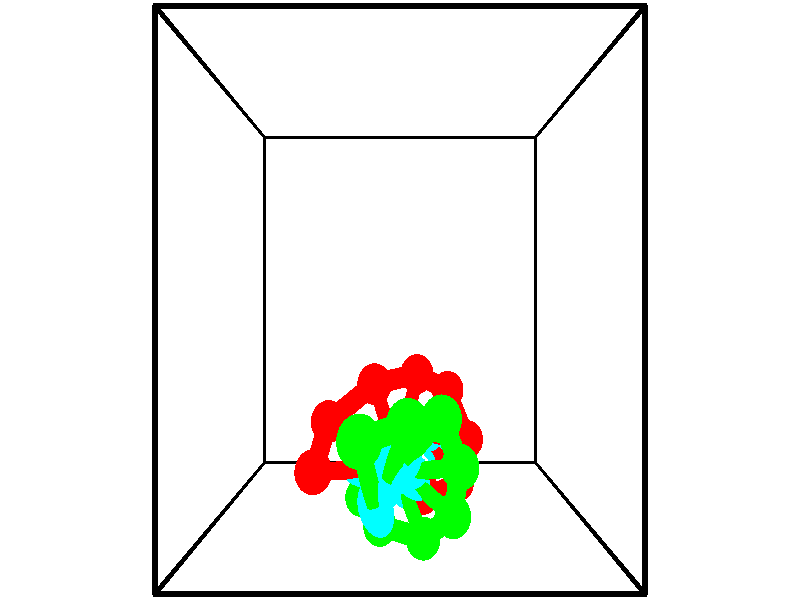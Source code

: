 // switches for output
#declare DRAW_BASES = 1; // possible values are 0, 1; only relevant for DNA ribbons
#declare DRAW_BASES_TYPE = 3; // possible values are 1, 2, 3; only relevant for DNA ribbons
#declare DRAW_FOG = 0; // set to 1 to enable fog

#include "colors.inc"

#include "transforms.inc"
background { rgb <1, 1, 1>}

#default {
   normal{
       ripples 0.25
       frequency 0.20
       turbulence 0.2
       lambda 5
   }
	finish {
		phong 0.1
		phong_size 40.
	}
}

// original window dimensions: 1024x640


// camera settings

camera {
	sky <-0, 1, 0>
	up <-0, 1, 0>
	right 1.6 * <1, 0, 0>
	location <2.5, 2.5, 11.1562>
	look_at <2.5, 2.5, 2.5>
	direction <0, 0, -8.6562>
	angle 67.0682
}


# declare cpy_camera_pos = <2.5, 2.5, 11.1562>;
# if (DRAW_FOG = 1)
fog {
	fog_type 2
	up vnormalize(cpy_camera_pos)
	color rgbt<1,1,1,0.3>
	distance 1e-5
	fog_alt 3e-3
	fog_offset 4
}
# end


// LIGHTS

# declare lum = 6;
global_settings {
	ambient_light rgb lum * <0.05, 0.05, 0.05>
	max_trace_level 15
}# declare cpy_direct_light_amount = 0.25;
light_source
{	1000 * <-1, -1, 1>,
	rgb lum * cpy_direct_light_amount
	parallel
}

light_source
{	1000 * <1, 1, -1>,
	rgb lum * cpy_direct_light_amount
	parallel
}

// strand 0

// nucleotide -1

// particle -1
sphere {
	<2.906823, -0.319038, 0.770425> 0.250000
	pigment { color rgbt <1,0,0,0> }
	no_shadow
}
cylinder {
	<3.075977, 0.027203, 0.663168>,  <3.177470, 0.234947, 0.598814>, 0.100000
	pigment { color rgbt <1,0,0,0> }
	no_shadow
}
cylinder {
	<3.075977, 0.027203, 0.663168>,  <2.906823, -0.319038, 0.770425>, 0.100000
	pigment { color rgbt <1,0,0,0> }
	no_shadow
}

// particle -1
sphere {
	<3.075977, 0.027203, 0.663168> 0.100000
	pigment { color rgbt <1,0,0,0> }
	no_shadow
}
sphere {
	0, 1
	scale<0.080000,0.200000,0.300000>
	matrix <-0.465689, 0.461429, 0.755127,
		0.777368, -0.194462, 0.598233,
		0.422886, 0.865602, -0.268142,
		3.202843, 0.286883, 0.582725>
	pigment { color rgbt <0,1,1,0> }
	no_shadow
}
cylinder {
	<3.470017, -0.018672, 1.160273>,  <2.906823, -0.319038, 0.770425>, 0.130000
	pigment { color rgbt <1,0,0,0> }
	no_shadow
}

// nucleotide -1

// particle -1
sphere {
	<3.470017, -0.018672, 1.160273> 0.250000
	pigment { color rgbt <1,0,0,0> }
	no_shadow
}
cylinder {
	<3.228123, 0.246586, 0.983849>,  <3.082986, 0.405741, 0.877994>, 0.100000
	pigment { color rgbt <1,0,0,0> }
	no_shadow
}
cylinder {
	<3.228123, 0.246586, 0.983849>,  <3.470017, -0.018672, 1.160273>, 0.100000
	pigment { color rgbt <1,0,0,0> }
	no_shadow
}

// particle -1
sphere {
	<3.228123, 0.246586, 0.983849> 0.100000
	pigment { color rgbt <1,0,0,0> }
	no_shadow
}
sphere {
	0, 1
	scale<0.080000,0.200000,0.300000>
	matrix <-0.230314, 0.384523, 0.893922,
		0.762398, 0.642169, -0.079804,
		-0.604736, 0.663144, -0.441060,
		3.046702, 0.445529, 0.851530>
	pigment { color rgbt <0,1,1,0> }
	no_shadow
}
cylinder {
	<3.586643, 0.630837, 1.419970>,  <3.470017, -0.018672, 1.160273>, 0.130000
	pigment { color rgbt <1,0,0,0> }
	no_shadow
}

// nucleotide -1

// particle -1
sphere {
	<3.586643, 0.630837, 1.419970> 0.250000
	pigment { color rgbt <1,0,0,0> }
	no_shadow
}
cylinder {
	<3.202288, 0.624912, 1.309355>,  <2.971674, 0.621357, 1.242985>, 0.100000
	pigment { color rgbt <1,0,0,0> }
	no_shadow
}
cylinder {
	<3.202288, 0.624912, 1.309355>,  <3.586643, 0.630837, 1.419970>, 0.100000
	pigment { color rgbt <1,0,0,0> }
	no_shadow
}

// particle -1
sphere {
	<3.202288, 0.624912, 1.309355> 0.100000
	pigment { color rgbt <1,0,0,0> }
	no_shadow
}
sphere {
	0, 1
	scale<0.080000,0.200000,0.300000>
	matrix <-0.272019, 0.237803, 0.932446,
		0.051951, 0.971201, -0.232531,
		-0.960889, -0.014812, -0.276539,
		2.914021, 0.620469, 1.226393>
	pigment { color rgbt <0,1,1,0> }
	no_shadow
}
cylinder {
	<3.254533, 1.312861, 1.595528>,  <3.586643, 0.630837, 1.419970>, 0.130000
	pigment { color rgbt <1,0,0,0> }
	no_shadow
}

// nucleotide -1

// particle -1
sphere {
	<3.254533, 1.312861, 1.595528> 0.250000
	pigment { color rgbt <1,0,0,0> }
	no_shadow
}
cylinder {
	<2.988068, 1.014580, 1.590553>,  <2.828189, 0.835611, 1.587568>, 0.100000
	pigment { color rgbt <1,0,0,0> }
	no_shadow
}
cylinder {
	<2.988068, 1.014580, 1.590553>,  <3.254533, 1.312861, 1.595528>, 0.100000
	pigment { color rgbt <1,0,0,0> }
	no_shadow
}

// particle -1
sphere {
	<2.988068, 1.014580, 1.590553> 0.100000
	pigment { color rgbt <1,0,0,0> }
	no_shadow
}
sphere {
	0, 1
	scale<0.080000,0.200000,0.300000>
	matrix <-0.206935, 0.168789, 0.963685,
		-0.716523, 0.644544, -0.266754,
		-0.666162, -0.745703, -0.012438,
		2.788219, 0.790869, 1.586822>
	pigment { color rgbt <0,1,1,0> }
	no_shadow
}
cylinder {
	<2.756910, 1.567093, 2.029973>,  <3.254533, 1.312861, 1.595528>, 0.130000
	pigment { color rgbt <1,0,0,0> }
	no_shadow
}

// nucleotide -1

// particle -1
sphere {
	<2.756910, 1.567093, 2.029973> 0.250000
	pigment { color rgbt <1,0,0,0> }
	no_shadow
}
cylinder {
	<2.660664, 1.179222, 2.012869>,  <2.602916, 0.946499, 2.002606>, 0.100000
	pigment { color rgbt <1,0,0,0> }
	no_shadow
}
cylinder {
	<2.660664, 1.179222, 2.012869>,  <2.756910, 1.567093, 2.029973>, 0.100000
	pigment { color rgbt <1,0,0,0> }
	no_shadow
}

// particle -1
sphere {
	<2.660664, 1.179222, 2.012869> 0.100000
	pigment { color rgbt <1,0,0,0> }
	no_shadow
}
sphere {
	0, 1
	scale<0.080000,0.200000,0.300000>
	matrix <-0.414577, 0.062839, 0.907842,
		-0.877628, 0.236168, -0.417126,
		-0.240615, -0.969678, -0.042761,
		2.588479, 0.888319, 2.000041>
	pigment { color rgbt <0,1,1,0> }
	no_shadow
}
cylinder {
	<2.130019, 1.481947, 2.379459>,  <2.756910, 1.567093, 2.029973>, 0.130000
	pigment { color rgbt <1,0,0,0> }
	no_shadow
}

// nucleotide -1

// particle -1
sphere {
	<2.130019, 1.481947, 2.379459> 0.250000
	pigment { color rgbt <1,0,0,0> }
	no_shadow
}
cylinder {
	<2.271475, 1.108257, 2.398060>,  <2.356348, 0.884043, 2.409220>, 0.100000
	pigment { color rgbt <1,0,0,0> }
	no_shadow
}
cylinder {
	<2.271475, 1.108257, 2.398060>,  <2.130019, 1.481947, 2.379459>, 0.100000
	pigment { color rgbt <1,0,0,0> }
	no_shadow
}

// particle -1
sphere {
	<2.271475, 1.108257, 2.398060> 0.100000
	pigment { color rgbt <1,0,0,0> }
	no_shadow
}
sphere {
	0, 1
	scale<0.080000,0.200000,0.300000>
	matrix <-0.297103, -0.065047, 0.952627,
		-0.886944, -0.350702, -0.300565,
		0.353639, -0.934225, 0.046502,
		2.377567, 0.827990, 2.412010>
	pigment { color rgbt <0,1,1,0> }
	no_shadow
}
cylinder {
	<1.485129, 1.061735, 2.575133>,  <2.130019, 1.481947, 2.379459>, 0.130000
	pigment { color rgbt <1,0,0,0> }
	no_shadow
}

// nucleotide -1

// particle -1
sphere {
	<1.485129, 1.061735, 2.575133> 0.250000
	pigment { color rgbt <1,0,0,0> }
	no_shadow
}
cylinder {
	<1.829523, 0.888683, 2.682117>,  <2.036160, 0.784852, 2.746308>, 0.100000
	pigment { color rgbt <1,0,0,0> }
	no_shadow
}
cylinder {
	<1.829523, 0.888683, 2.682117>,  <1.485129, 1.061735, 2.575133>, 0.100000
	pigment { color rgbt <1,0,0,0> }
	no_shadow
}

// particle -1
sphere {
	<1.829523, 0.888683, 2.682117> 0.100000
	pigment { color rgbt <1,0,0,0> }
	no_shadow
}
sphere {
	0, 1
	scale<0.080000,0.200000,0.300000>
	matrix <-0.338561, -0.095041, 0.936132,
		-0.379578, -0.896549, -0.228300,
		0.860986, -0.432629, 0.267461,
		2.087819, 0.758895, 2.762356>
	pigment { color rgbt <0,1,1,0> }
	no_shadow
}
cylinder {
	<1.342257, 0.586989, 3.095196>,  <1.485129, 1.061735, 2.575133>, 0.130000
	pigment { color rgbt <1,0,0,0> }
	no_shadow
}

// nucleotide -1

// particle -1
sphere {
	<1.342257, 0.586989, 3.095196> 0.250000
	pigment { color rgbt <1,0,0,0> }
	no_shadow
}
cylinder {
	<1.738939, 0.613590, 3.139189>,  <1.976949, 0.629551, 3.165584>, 0.100000
	pigment { color rgbt <1,0,0,0> }
	no_shadow
}
cylinder {
	<1.738939, 0.613590, 3.139189>,  <1.342257, 0.586989, 3.095196>, 0.100000
	pigment { color rgbt <1,0,0,0> }
	no_shadow
}

// particle -1
sphere {
	<1.738939, 0.613590, 3.139189> 0.100000
	pigment { color rgbt <1,0,0,0> }
	no_shadow
}
sphere {
	0, 1
	scale<0.080000,0.200000,0.300000>
	matrix <-0.108251, -0.029089, 0.993698,
		0.069285, -0.997362, -0.021648,
		0.991707, 0.066505, 0.109981,
		2.036451, 0.633541, 3.172183>
	pigment { color rgbt <0,1,1,0> }
	no_shadow
}
// strand 1

// nucleotide -1

// particle -1
sphere {
	<2.057269, 1.217346, 4.596332> 0.250000
	pigment { color rgbt <0,1,0,0> }
	no_shadow
}
cylinder {
	<2.156395, 0.840981, 4.504012>,  <2.215870, 0.615161, 4.448620>, 0.100000
	pigment { color rgbt <0,1,0,0> }
	no_shadow
}
cylinder {
	<2.156395, 0.840981, 4.504012>,  <2.057269, 1.217346, 4.596332>, 0.100000
	pigment { color rgbt <0,1,0,0> }
	no_shadow
}

// particle -1
sphere {
	<2.156395, 0.840981, 4.504012> 0.100000
	pigment { color rgbt <0,1,0,0> }
	no_shadow
}
sphere {
	0, 1
	scale<0.080000,0.200000,0.300000>
	matrix <0.140895, 0.270700, -0.952297,
		0.958508, 0.203474, 0.199653,
		0.247814, -0.940914, -0.230799,
		2.230739, 0.558706, 4.434772>
	pigment { color rgbt <0,1,1,0> }
	no_shadow
}
cylinder {
	<2.589704, 1.309514, 4.214312>,  <2.057269, 1.217346, 4.596332>, 0.130000
	pigment { color rgbt <0,1,0,0> }
	no_shadow
}

// nucleotide -1

// particle -1
sphere {
	<2.589704, 1.309514, 4.214312> 0.250000
	pigment { color rgbt <0,1,0,0> }
	no_shadow
}
cylinder {
	<2.453888, 0.954567, 4.089545>,  <2.372398, 0.741599, 4.014685>, 0.100000
	pigment { color rgbt <0,1,0,0> }
	no_shadow
}
cylinder {
	<2.453888, 0.954567, 4.089545>,  <2.589704, 1.309514, 4.214312>, 0.100000
	pigment { color rgbt <0,1,0,0> }
	no_shadow
}

// particle -1
sphere {
	<2.453888, 0.954567, 4.089545> 0.100000
	pigment { color rgbt <0,1,0,0> }
	no_shadow
}
sphere {
	0, 1
	scale<0.080000,0.200000,0.300000>
	matrix <0.457222, 0.134091, -0.879186,
		0.821986, -0.441134, 0.360194,
		-0.339540, -0.887367, -0.311917,
		2.352026, 0.688357, 3.995970>
	pigment { color rgbt <0,1,1,0> }
	no_shadow
}
cylinder {
	<3.020736, 1.266169, 3.630961>,  <2.589704, 1.309514, 4.214312>, 0.130000
	pigment { color rgbt <0,1,0,0> }
	no_shadow
}

// nucleotide -1

// particle -1
sphere {
	<3.020736, 1.266169, 3.630961> 0.250000
	pigment { color rgbt <0,1,0,0> }
	no_shadow
}
cylinder {
	<2.738197, 0.983868, 3.609096>,  <2.568674, 0.814487, 3.595976>, 0.100000
	pigment { color rgbt <0,1,0,0> }
	no_shadow
}
cylinder {
	<2.738197, 0.983868, 3.609096>,  <3.020736, 1.266169, 3.630961>, 0.100000
	pigment { color rgbt <0,1,0,0> }
	no_shadow
}

// particle -1
sphere {
	<2.738197, 0.983868, 3.609096> 0.100000
	pigment { color rgbt <0,1,0,0> }
	no_shadow
}
sphere {
	0, 1
	scale<0.080000,0.200000,0.300000>
	matrix <0.273254, -0.200613, -0.940791,
		0.653000, -0.679460, 0.334552,
		-0.706345, -0.705753, -0.054665,
		2.526294, 0.772142, 3.592696>
	pigment { color rgbt <0,1,1,0> }
	no_shadow
}
cylinder {
	<3.286310, 0.677400, 3.257769>,  <3.020736, 1.266169, 3.630961>, 0.130000
	pigment { color rgbt <0,1,0,0> }
	no_shadow
}

// nucleotide -1

// particle -1
sphere {
	<3.286310, 0.677400, 3.257769> 0.250000
	pigment { color rgbt <0,1,0,0> }
	no_shadow
}
cylinder {
	<2.888874, 0.639816, 3.232621>,  <2.650413, 0.617266, 3.217532>, 0.100000
	pigment { color rgbt <0,1,0,0> }
	no_shadow
}
cylinder {
	<2.888874, 0.639816, 3.232621>,  <3.286310, 0.677400, 3.257769>, 0.100000
	pigment { color rgbt <0,1,0,0> }
	no_shadow
}

// particle -1
sphere {
	<2.888874, 0.639816, 3.232621> 0.100000
	pigment { color rgbt <0,1,0,0> }
	no_shadow
}
sphere {
	0, 1
	scale<0.080000,0.200000,0.300000>
	matrix <0.081477, -0.209604, -0.974386,
		0.078376, -0.973261, 0.215916,
		-0.993589, -0.093961, -0.062870,
		2.590797, 0.611628, 3.213760>
	pigment { color rgbt <0,1,1,0> }
	no_shadow
}
cylinder {
	<3.223197, 0.030198, 2.879611>,  <3.286310, 0.677400, 3.257769>, 0.130000
	pigment { color rgbt <0,1,0,0> }
	no_shadow
}

// nucleotide -1

// particle -1
sphere {
	<3.223197, 0.030198, 2.879611> 0.250000
	pigment { color rgbt <0,1,0,0> }
	no_shadow
}
cylinder {
	<2.898830, 0.262268, 2.849111>,  <2.704211, 0.401510, 2.830811>, 0.100000
	pigment { color rgbt <0,1,0,0> }
	no_shadow
}
cylinder {
	<2.898830, 0.262268, 2.849111>,  <3.223197, 0.030198, 2.879611>, 0.100000
	pigment { color rgbt <0,1,0,0> }
	no_shadow
}

// particle -1
sphere {
	<2.898830, 0.262268, 2.849111> 0.100000
	pigment { color rgbt <0,1,0,0> }
	no_shadow
}
sphere {
	0, 1
	scale<0.080000,0.200000,0.300000>
	matrix <-0.148086, -0.329531, -0.932459,
		-0.566116, -0.744853, 0.353138,
		-0.810915, 0.580175, -0.076250,
		2.655556, 0.436320, 2.826236>
	pigment { color rgbt <0,1,1,0> }
	no_shadow
}
cylinder {
	<2.829822, -0.348874, 2.500030>,  <3.223197, 0.030198, 2.879611>, 0.130000
	pigment { color rgbt <0,1,0,0> }
	no_shadow
}

// nucleotide -1

// particle -1
sphere {
	<2.829822, -0.348874, 2.500030> 0.250000
	pigment { color rgbt <0,1,0,0> }
	no_shadow
}
cylinder {
	<2.654236, 0.008987, 2.466796>,  <2.548884, 0.223704, 2.446856>, 0.100000
	pigment { color rgbt <0,1,0,0> }
	no_shadow
}
cylinder {
	<2.654236, 0.008987, 2.466796>,  <2.829822, -0.348874, 2.500030>, 0.100000
	pigment { color rgbt <0,1,0,0> }
	no_shadow
}

// particle -1
sphere {
	<2.654236, 0.008987, 2.466796> 0.100000
	pigment { color rgbt <0,1,0,0> }
	no_shadow
}
sphere {
	0, 1
	scale<0.080000,0.200000,0.300000>
	matrix <-0.055915, -0.119491, -0.991259,
		-0.896762, -0.430483, 0.102477,
		-0.438966, 0.894654, -0.083084,
		2.522546, 0.277384, 2.441871>
	pigment { color rgbt <0,1,1,0> }
	no_shadow
}
cylinder {
	<2.197256, -0.331305, 2.073463>,  <2.829822, -0.348874, 2.500030>, 0.130000
	pigment { color rgbt <0,1,0,0> }
	no_shadow
}

// nucleotide -1

// particle -1
sphere {
	<2.197256, -0.331305, 2.073463> 0.250000
	pigment { color rgbt <0,1,0,0> }
	no_shadow
}
cylinder {
	<2.297798, 0.054184, 2.037551>,  <2.358124, 0.285477, 2.016003>, 0.100000
	pigment { color rgbt <0,1,0,0> }
	no_shadow
}
cylinder {
	<2.297798, 0.054184, 2.037551>,  <2.197256, -0.331305, 2.073463>, 0.100000
	pigment { color rgbt <0,1,0,0> }
	no_shadow
}

// particle -1
sphere {
	<2.297798, 0.054184, 2.037551> 0.100000
	pigment { color rgbt <0,1,0,0> }
	no_shadow
}
sphere {
	0, 1
	scale<0.080000,0.200000,0.300000>
	matrix <-0.019667, -0.087655, -0.995957,
		-0.967695, 0.252106, -0.003079,
		0.251356, 0.963722, -0.089782,
		2.373205, 0.343300, 2.010617>
	pigment { color rgbt <0,1,1,0> }
	no_shadow
}
cylinder {
	<1.872172, -0.137574, 1.469940>,  <2.197256, -0.331305, 2.073463>, 0.130000
	pigment { color rgbt <0,1,0,0> }
	no_shadow
}

// nucleotide -1

// particle -1
sphere {
	<1.872172, -0.137574, 1.469940> 0.250000
	pigment { color rgbt <0,1,0,0> }
	no_shadow
}
cylinder {
	<2.141708, 0.153641, 1.520377>,  <2.303431, 0.328370, 1.550640>, 0.100000
	pigment { color rgbt <0,1,0,0> }
	no_shadow
}
cylinder {
	<2.141708, 0.153641, 1.520377>,  <1.872172, -0.137574, 1.469940>, 0.100000
	pigment { color rgbt <0,1,0,0> }
	no_shadow
}

// particle -1
sphere {
	<2.141708, 0.153641, 1.520377> 0.100000
	pigment { color rgbt <0,1,0,0> }
	no_shadow
}
sphere {
	0, 1
	scale<0.080000,0.200000,0.300000>
	matrix <0.248961, -0.063042, -0.966460,
		-0.695669, 0.682634, -0.223733,
		0.673842, 0.728037, 0.126093,
		2.343861, 0.372052, 1.558205>
	pigment { color rgbt <0,1,1,0> }
	no_shadow
}
// box output
cylinder {
	<0.000000, 0.000000, 0.000000>,  <5.000000, 0.000000, 0.000000>, 0.025000
	pigment { color rgbt <0,0,0,0> }
	no_shadow
}
cylinder {
	<0.000000, 0.000000, 0.000000>,  <0.000000, 5.000000, 0.000000>, 0.025000
	pigment { color rgbt <0,0,0,0> }
	no_shadow
}
cylinder {
	<0.000000, 0.000000, 0.000000>,  <0.000000, 0.000000, 5.000000>, 0.025000
	pigment { color rgbt <0,0,0,0> }
	no_shadow
}
cylinder {
	<5.000000, 5.000000, 5.000000>,  <0.000000, 5.000000, 5.000000>, 0.025000
	pigment { color rgbt <0,0,0,0> }
	no_shadow
}
cylinder {
	<5.000000, 5.000000, 5.000000>,  <5.000000, 0.000000, 5.000000>, 0.025000
	pigment { color rgbt <0,0,0,0> }
	no_shadow
}
cylinder {
	<5.000000, 5.000000, 5.000000>,  <5.000000, 5.000000, 0.000000>, 0.025000
	pigment { color rgbt <0,0,0,0> }
	no_shadow
}
cylinder {
	<0.000000, 0.000000, 5.000000>,  <0.000000, 5.000000, 5.000000>, 0.025000
	pigment { color rgbt <0,0,0,0> }
	no_shadow
}
cylinder {
	<0.000000, 0.000000, 5.000000>,  <5.000000, 0.000000, 5.000000>, 0.025000
	pigment { color rgbt <0,0,0,0> }
	no_shadow
}
cylinder {
	<5.000000, 5.000000, 0.000000>,  <0.000000, 5.000000, 0.000000>, 0.025000
	pigment { color rgbt <0,0,0,0> }
	no_shadow
}
cylinder {
	<5.000000, 5.000000, 0.000000>,  <5.000000, 0.000000, 0.000000>, 0.025000
	pigment { color rgbt <0,0,0,0> }
	no_shadow
}
cylinder {
	<5.000000, 0.000000, 5.000000>,  <5.000000, 0.000000, 0.000000>, 0.025000
	pigment { color rgbt <0,0,0,0> }
	no_shadow
}
cylinder {
	<0.000000, 5.000000, 0.000000>,  <0.000000, 5.000000, 5.000000>, 0.025000
	pigment { color rgbt <0,0,0,0> }
	no_shadow
}
// end of box output
